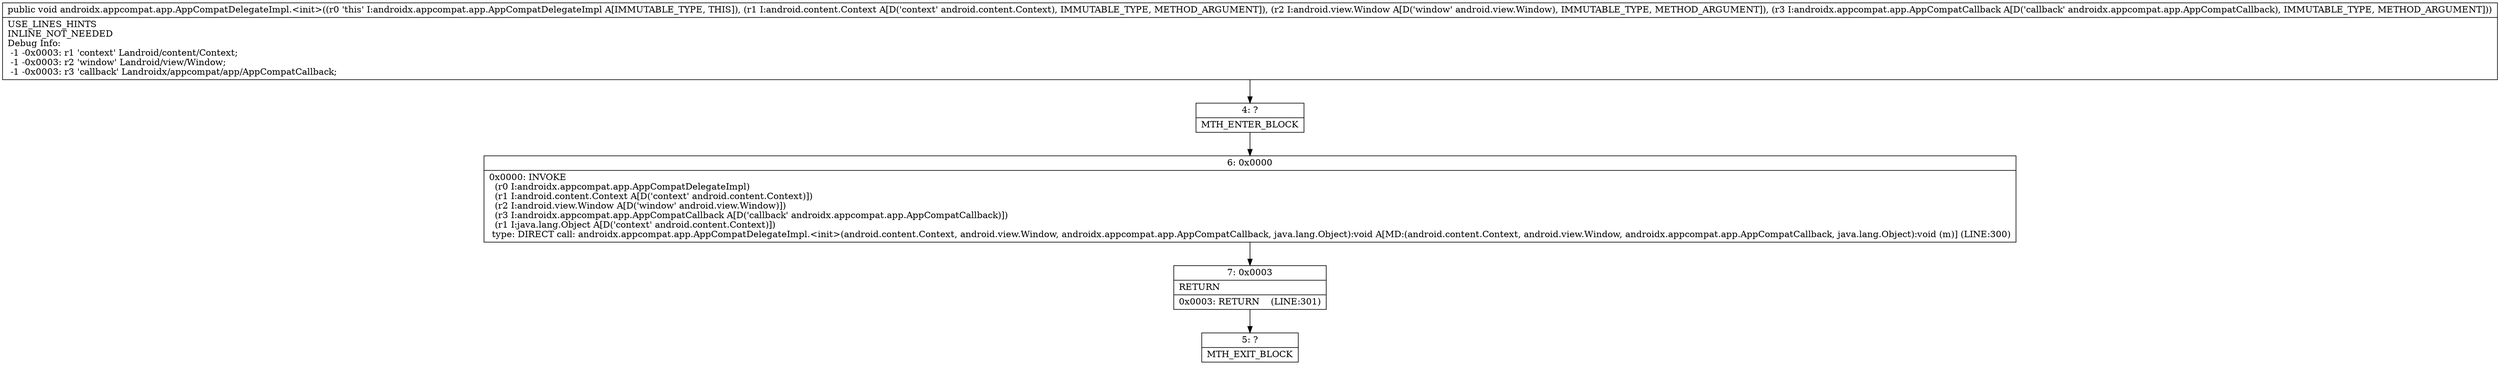 digraph "CFG forandroidx.appcompat.app.AppCompatDelegateImpl.\<init\>(Landroid\/content\/Context;Landroid\/view\/Window;Landroidx\/appcompat\/app\/AppCompatCallback;)V" {
Node_4 [shape=record,label="{4\:\ ?|MTH_ENTER_BLOCK\l}"];
Node_6 [shape=record,label="{6\:\ 0x0000|0x0000: INVOKE  \l  (r0 I:androidx.appcompat.app.AppCompatDelegateImpl)\l  (r1 I:android.content.Context A[D('context' android.content.Context)])\l  (r2 I:android.view.Window A[D('window' android.view.Window)])\l  (r3 I:androidx.appcompat.app.AppCompatCallback A[D('callback' androidx.appcompat.app.AppCompatCallback)])\l  (r1 I:java.lang.Object A[D('context' android.content.Context)])\l type: DIRECT call: androidx.appcompat.app.AppCompatDelegateImpl.\<init\>(android.content.Context, android.view.Window, androidx.appcompat.app.AppCompatCallback, java.lang.Object):void A[MD:(android.content.Context, android.view.Window, androidx.appcompat.app.AppCompatCallback, java.lang.Object):void (m)] (LINE:300)\l}"];
Node_7 [shape=record,label="{7\:\ 0x0003|RETURN\l|0x0003: RETURN    (LINE:301)\l}"];
Node_5 [shape=record,label="{5\:\ ?|MTH_EXIT_BLOCK\l}"];
MethodNode[shape=record,label="{public void androidx.appcompat.app.AppCompatDelegateImpl.\<init\>((r0 'this' I:androidx.appcompat.app.AppCompatDelegateImpl A[IMMUTABLE_TYPE, THIS]), (r1 I:android.content.Context A[D('context' android.content.Context), IMMUTABLE_TYPE, METHOD_ARGUMENT]), (r2 I:android.view.Window A[D('window' android.view.Window), IMMUTABLE_TYPE, METHOD_ARGUMENT]), (r3 I:androidx.appcompat.app.AppCompatCallback A[D('callback' androidx.appcompat.app.AppCompatCallback), IMMUTABLE_TYPE, METHOD_ARGUMENT]))  | USE_LINES_HINTS\lINLINE_NOT_NEEDED\lDebug Info:\l  \-1 \-0x0003: r1 'context' Landroid\/content\/Context;\l  \-1 \-0x0003: r2 'window' Landroid\/view\/Window;\l  \-1 \-0x0003: r3 'callback' Landroidx\/appcompat\/app\/AppCompatCallback;\l}"];
MethodNode -> Node_4;Node_4 -> Node_6;
Node_6 -> Node_7;
Node_7 -> Node_5;
}

